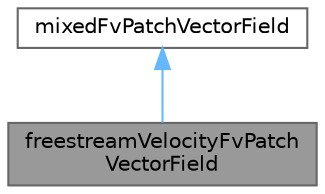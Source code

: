 digraph "freestreamVelocityFvPatchVectorField"
{
 // LATEX_PDF_SIZE
  bgcolor="transparent";
  edge [fontname=Helvetica,fontsize=10,labelfontname=Helvetica,labelfontsize=10];
  node [fontname=Helvetica,fontsize=10,shape=box,height=0.2,width=0.4];
  Node1 [id="Node000001",label="freestreamVelocityFvPatch\lVectorField",height=0.2,width=0.4,color="gray40", fillcolor="grey60", style="filled", fontcolor="black",tooltip="This boundary condition provides a free-stream condition for velocity."];
  Node2 -> Node1 [id="edge1_Node000001_Node000002",dir="back",color="steelblue1",style="solid",tooltip=" "];
  Node2 [id="Node000002",label="mixedFvPatchVectorField",height=0.2,width=0.4,color="gray40", fillcolor="white", style="filled",tooltip=" "];
}
